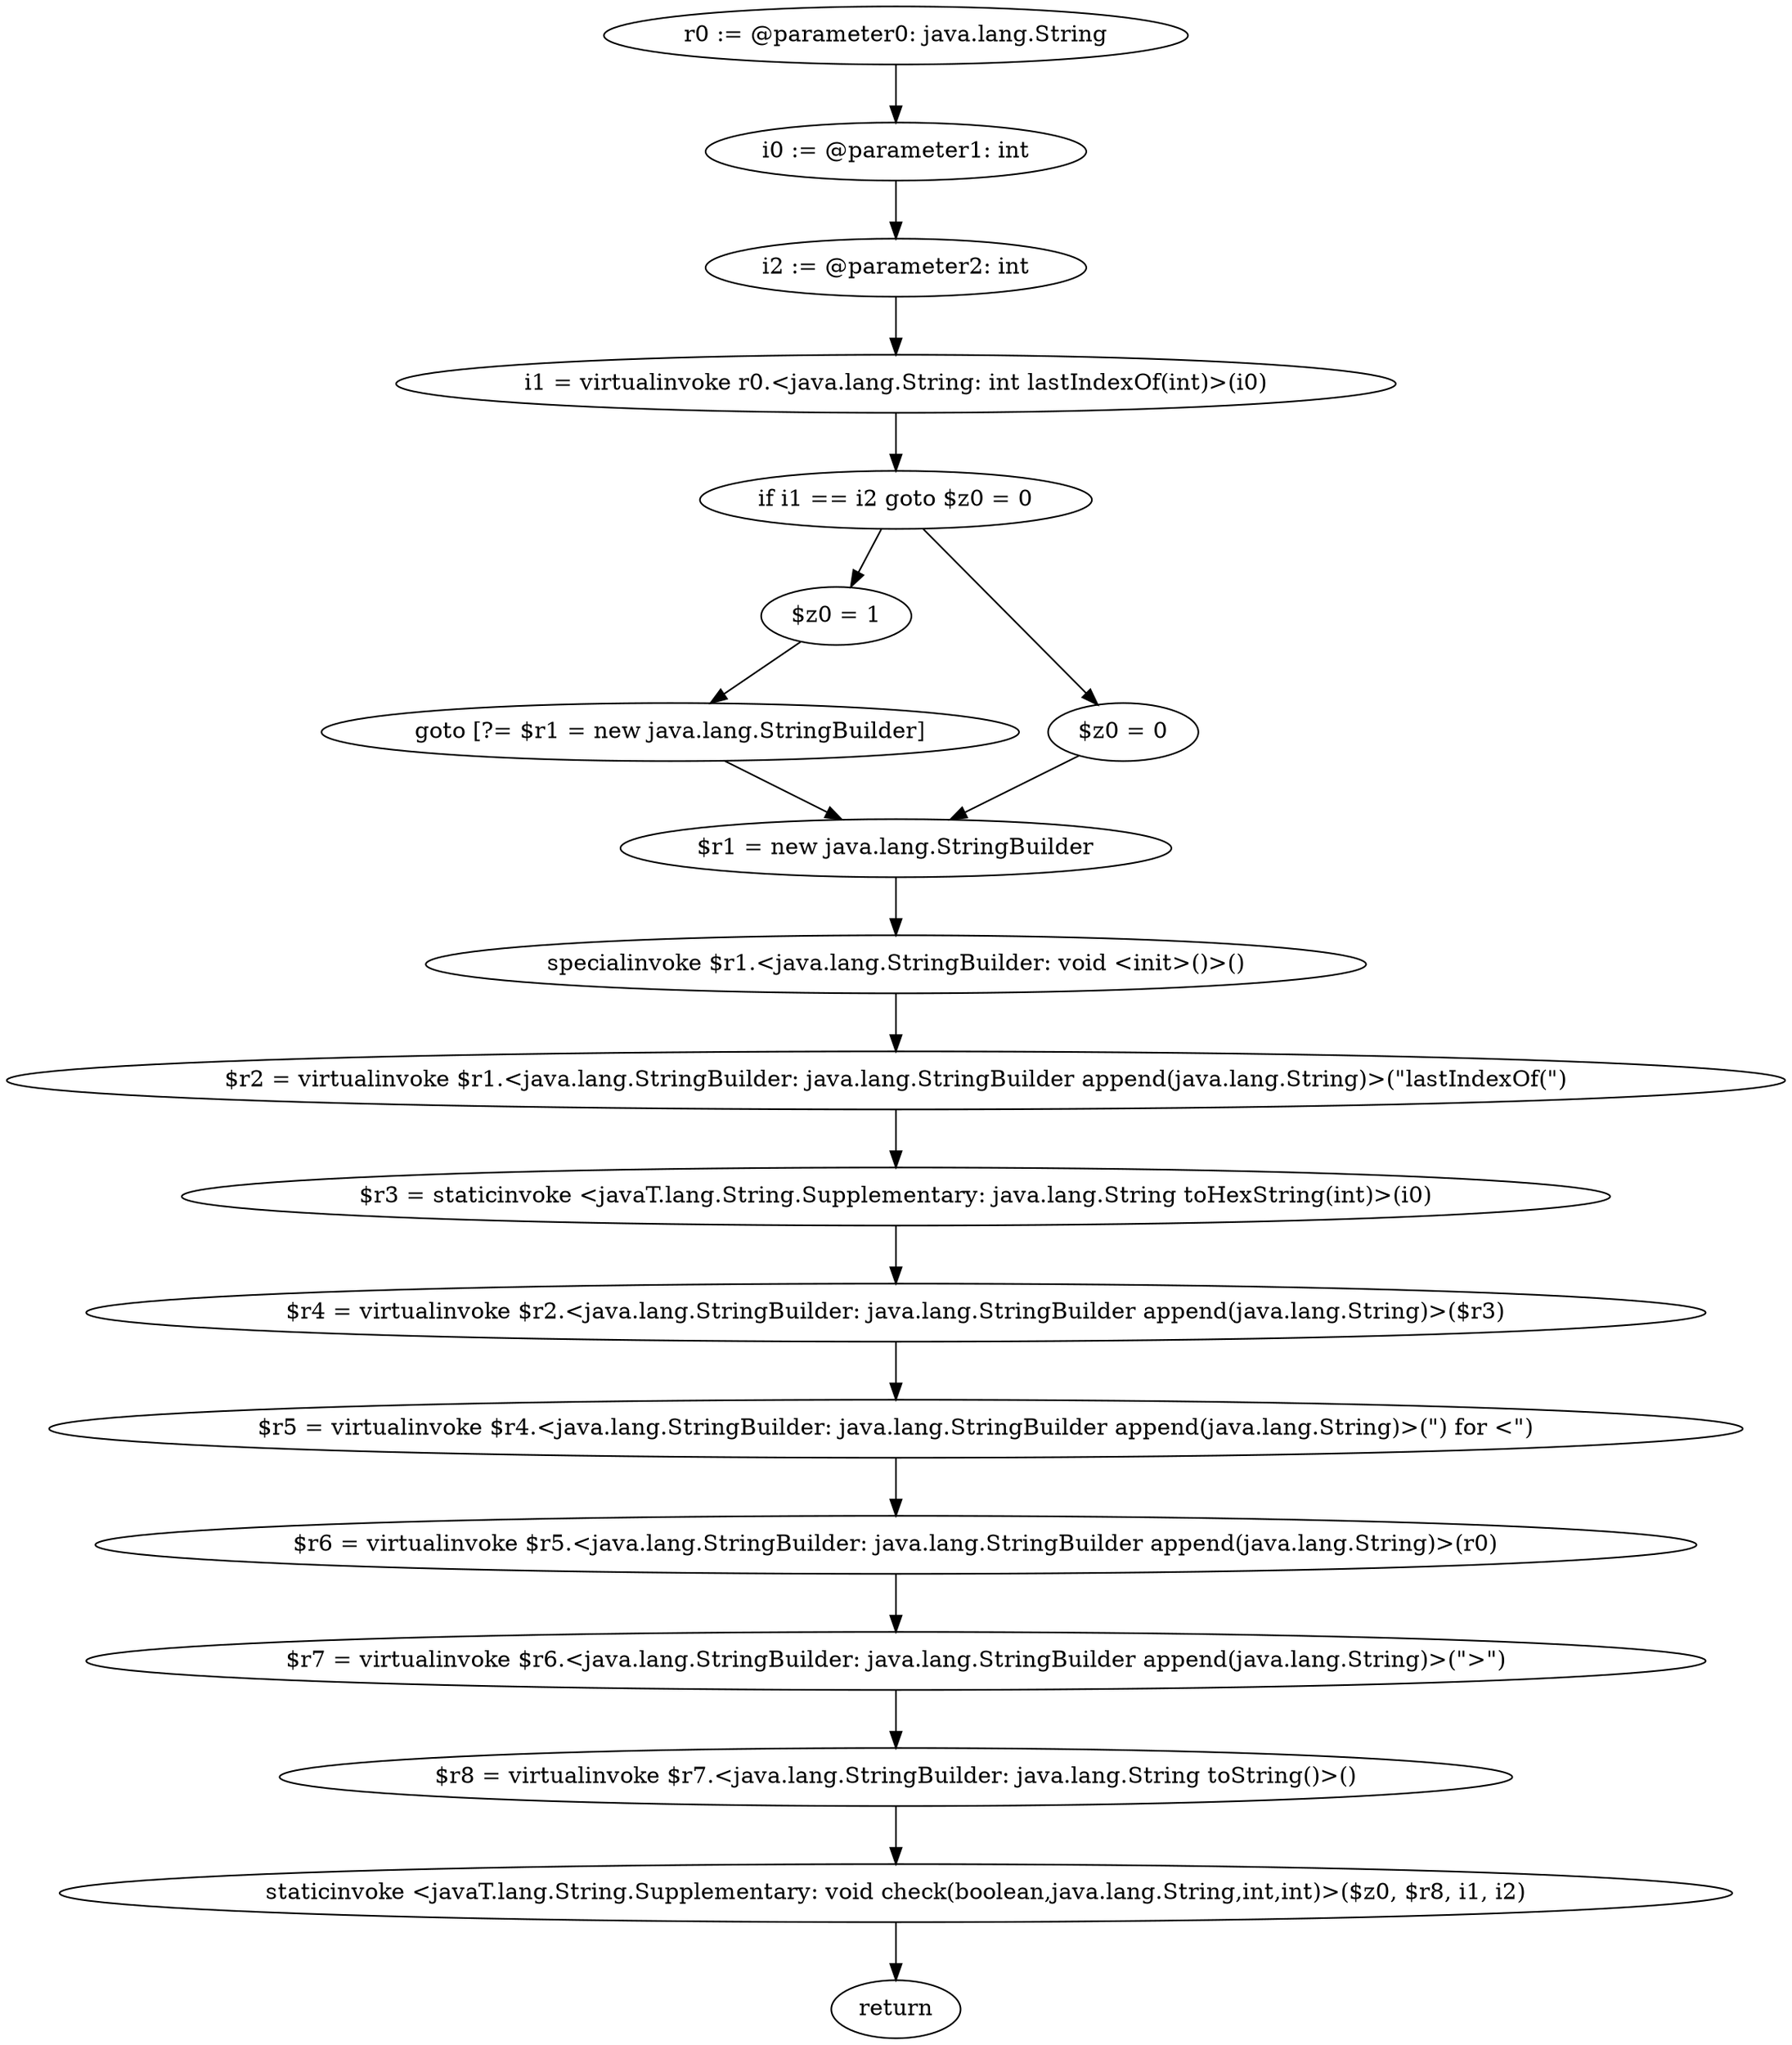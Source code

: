 digraph "unitGraph" {
    "r0 := @parameter0: java.lang.String"
    "i0 := @parameter1: int"
    "i2 := @parameter2: int"
    "i1 = virtualinvoke r0.<java.lang.String: int lastIndexOf(int)>(i0)"
    "if i1 == i2 goto $z0 = 0"
    "$z0 = 1"
    "goto [?= $r1 = new java.lang.StringBuilder]"
    "$z0 = 0"
    "$r1 = new java.lang.StringBuilder"
    "specialinvoke $r1.<java.lang.StringBuilder: void <init>()>()"
    "$r2 = virtualinvoke $r1.<java.lang.StringBuilder: java.lang.StringBuilder append(java.lang.String)>(\"lastIndexOf(\")"
    "$r3 = staticinvoke <javaT.lang.String.Supplementary: java.lang.String toHexString(int)>(i0)"
    "$r4 = virtualinvoke $r2.<java.lang.StringBuilder: java.lang.StringBuilder append(java.lang.String)>($r3)"
    "$r5 = virtualinvoke $r4.<java.lang.StringBuilder: java.lang.StringBuilder append(java.lang.String)>(\") for <\")"
    "$r6 = virtualinvoke $r5.<java.lang.StringBuilder: java.lang.StringBuilder append(java.lang.String)>(r0)"
    "$r7 = virtualinvoke $r6.<java.lang.StringBuilder: java.lang.StringBuilder append(java.lang.String)>(\">\")"
    "$r8 = virtualinvoke $r7.<java.lang.StringBuilder: java.lang.String toString()>()"
    "staticinvoke <javaT.lang.String.Supplementary: void check(boolean,java.lang.String,int,int)>($z0, $r8, i1, i2)"
    "return"
    "r0 := @parameter0: java.lang.String"->"i0 := @parameter1: int";
    "i0 := @parameter1: int"->"i2 := @parameter2: int";
    "i2 := @parameter2: int"->"i1 = virtualinvoke r0.<java.lang.String: int lastIndexOf(int)>(i0)";
    "i1 = virtualinvoke r0.<java.lang.String: int lastIndexOf(int)>(i0)"->"if i1 == i2 goto $z0 = 0";
    "if i1 == i2 goto $z0 = 0"->"$z0 = 1";
    "if i1 == i2 goto $z0 = 0"->"$z0 = 0";
    "$z0 = 1"->"goto [?= $r1 = new java.lang.StringBuilder]";
    "goto [?= $r1 = new java.lang.StringBuilder]"->"$r1 = new java.lang.StringBuilder";
    "$z0 = 0"->"$r1 = new java.lang.StringBuilder";
    "$r1 = new java.lang.StringBuilder"->"specialinvoke $r1.<java.lang.StringBuilder: void <init>()>()";
    "specialinvoke $r1.<java.lang.StringBuilder: void <init>()>()"->"$r2 = virtualinvoke $r1.<java.lang.StringBuilder: java.lang.StringBuilder append(java.lang.String)>(\"lastIndexOf(\")";
    "$r2 = virtualinvoke $r1.<java.lang.StringBuilder: java.lang.StringBuilder append(java.lang.String)>(\"lastIndexOf(\")"->"$r3 = staticinvoke <javaT.lang.String.Supplementary: java.lang.String toHexString(int)>(i0)";
    "$r3 = staticinvoke <javaT.lang.String.Supplementary: java.lang.String toHexString(int)>(i0)"->"$r4 = virtualinvoke $r2.<java.lang.StringBuilder: java.lang.StringBuilder append(java.lang.String)>($r3)";
    "$r4 = virtualinvoke $r2.<java.lang.StringBuilder: java.lang.StringBuilder append(java.lang.String)>($r3)"->"$r5 = virtualinvoke $r4.<java.lang.StringBuilder: java.lang.StringBuilder append(java.lang.String)>(\") for <\")";
    "$r5 = virtualinvoke $r4.<java.lang.StringBuilder: java.lang.StringBuilder append(java.lang.String)>(\") for <\")"->"$r6 = virtualinvoke $r5.<java.lang.StringBuilder: java.lang.StringBuilder append(java.lang.String)>(r0)";
    "$r6 = virtualinvoke $r5.<java.lang.StringBuilder: java.lang.StringBuilder append(java.lang.String)>(r0)"->"$r7 = virtualinvoke $r6.<java.lang.StringBuilder: java.lang.StringBuilder append(java.lang.String)>(\">\")";
    "$r7 = virtualinvoke $r6.<java.lang.StringBuilder: java.lang.StringBuilder append(java.lang.String)>(\">\")"->"$r8 = virtualinvoke $r7.<java.lang.StringBuilder: java.lang.String toString()>()";
    "$r8 = virtualinvoke $r7.<java.lang.StringBuilder: java.lang.String toString()>()"->"staticinvoke <javaT.lang.String.Supplementary: void check(boolean,java.lang.String,int,int)>($z0, $r8, i1, i2)";
    "staticinvoke <javaT.lang.String.Supplementary: void check(boolean,java.lang.String,int,int)>($z0, $r8, i1, i2)"->"return";
}
